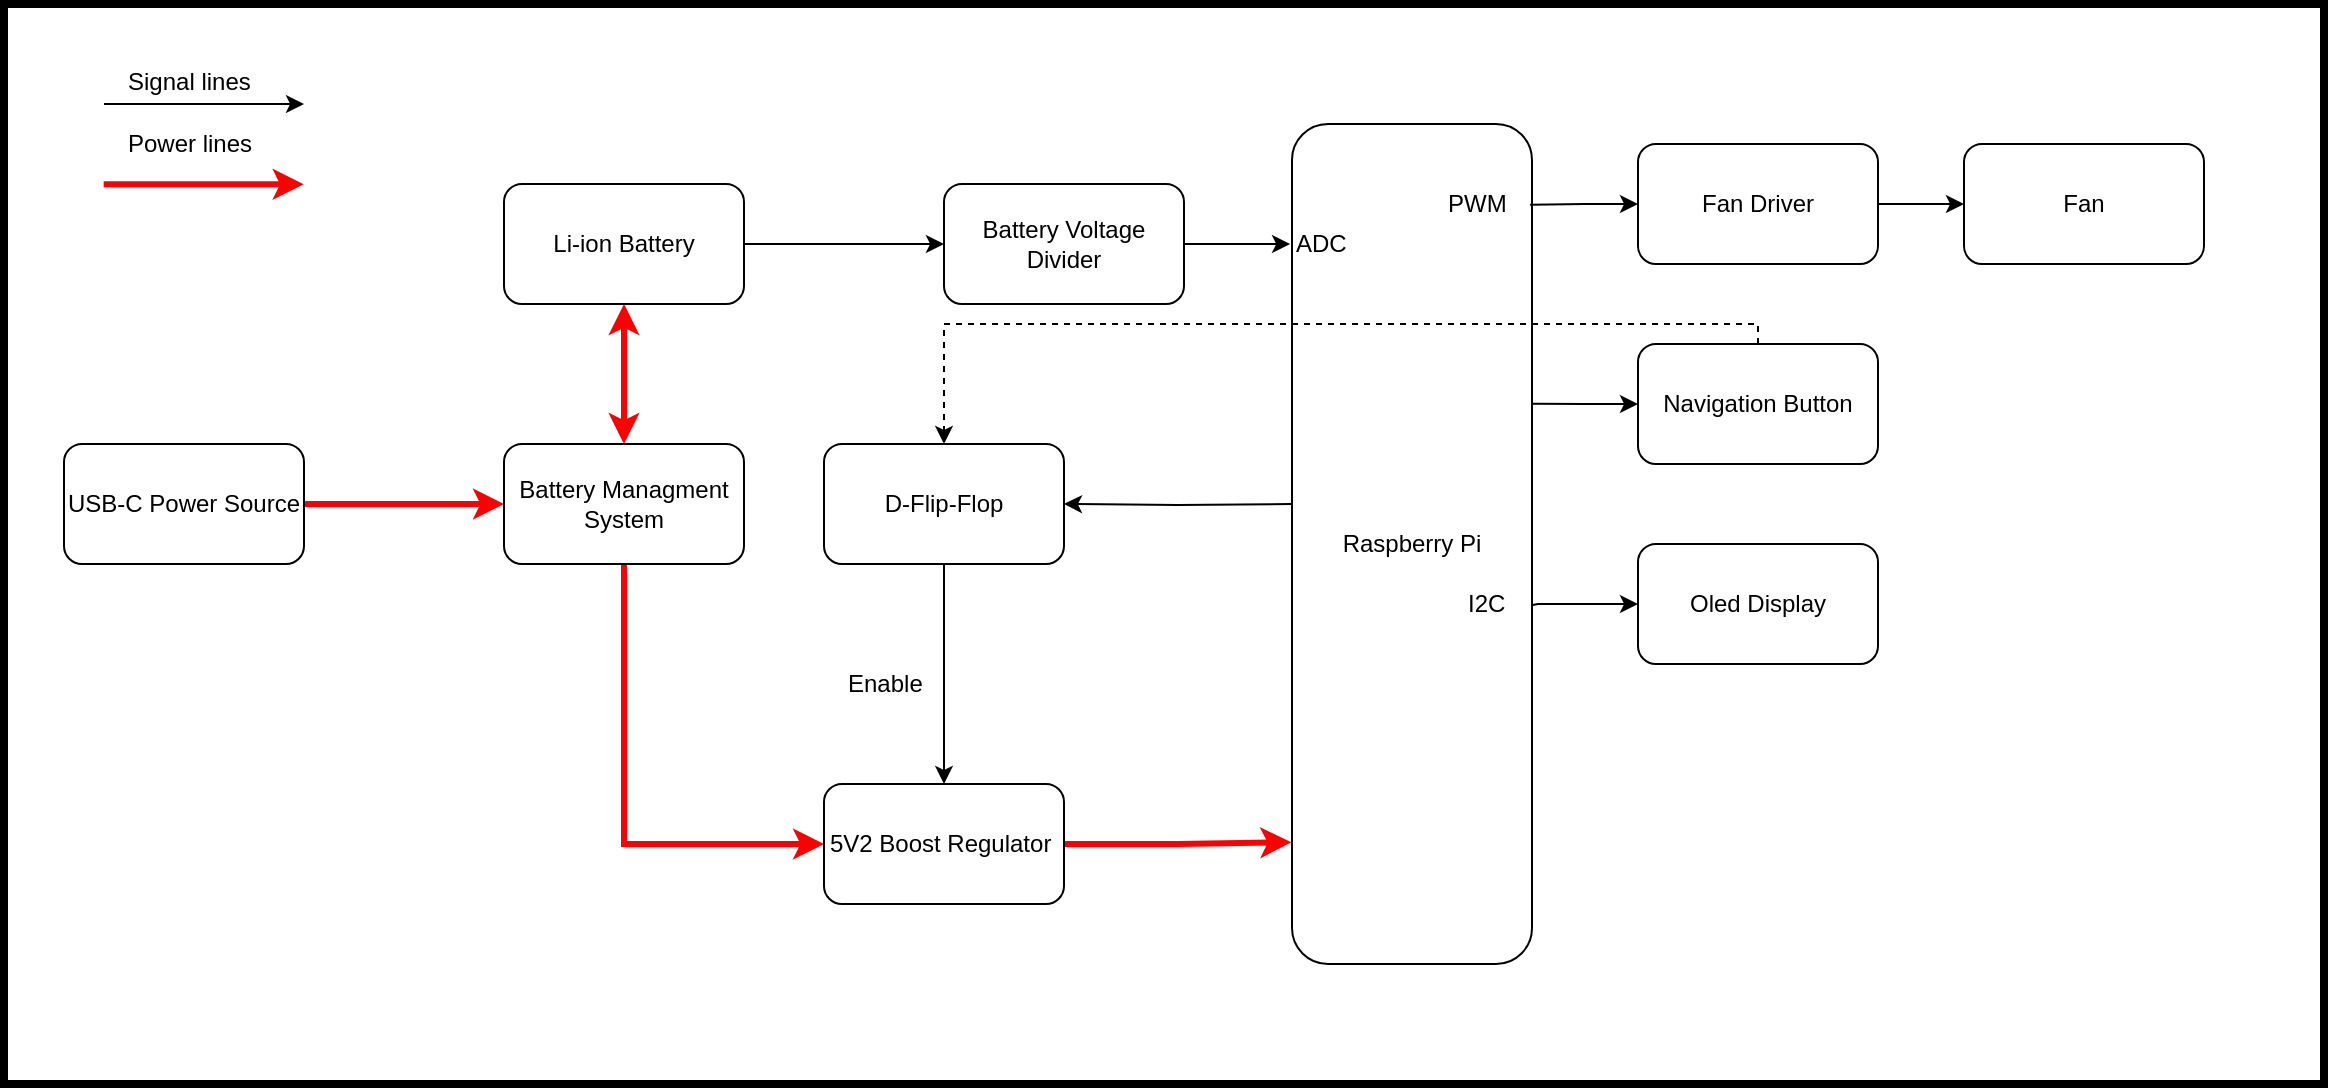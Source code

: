 <mxfile version="13.9.9" type="device"><diagram id="kDLcIXzdxFSRQ1gjOXKr" name="Page-1"><mxGraphModel dx="1086" dy="806" grid="1" gridSize="10" guides="1" tooltips="1" connect="1" arrows="1" fold="1" page="1" pageScale="1" pageWidth="1169" pageHeight="827" math="0" shadow="0"><root><mxCell id="0"/><mxCell id="1" parent="0"/><mxCell id="gEEnpcz5tW3onMNYVai2-53" value="" style="rounded=0;whiteSpace=wrap;html=1;fillColor=none;strokeWidth=4;" parent="1" vertex="1"><mxGeometry x="10" y="10" width="1160" height="540" as="geometry"/></mxCell><mxCell id="gEEnpcz5tW3onMNYVai2-47" style="edgeStyle=orthogonalEdgeStyle;rounded=0;orthogonalLoop=1;jettySize=auto;html=1;exitX=1;exitY=0.5;exitDx=0;exitDy=0;entryX=0;entryY=0.5;entryDx=0;entryDy=0;startArrow=none;startFill=0;" parent="1" source="gEEnpcz5tW3onMNYVai2-1" target="gEEnpcz5tW3onMNYVai2-40" edge="1"><mxGeometry relative="1" as="geometry"/></mxCell><mxCell id="gEEnpcz5tW3onMNYVai2-1" value="Li-ion Battery" style="rounded=1;whiteSpace=wrap;html=1;" parent="1" vertex="1"><mxGeometry x="260" y="100" width="120" height="60" as="geometry"/></mxCell><mxCell id="gEEnpcz5tW3onMNYVai2-11" style="edgeStyle=orthogonalEdgeStyle;rounded=0;orthogonalLoop=1;jettySize=auto;html=1;entryX=0.5;entryY=1;entryDx=0;entryDy=0;startArrow=classic;startFill=1;strokeColor=#FF0000;strokeWidth=3;" parent="1" source="gEEnpcz5tW3onMNYVai2-3" target="gEEnpcz5tW3onMNYVai2-1" edge="1"><mxGeometry relative="1" as="geometry"/></mxCell><mxCell id="gEEnpcz5tW3onMNYVai2-23" style="edgeStyle=orthogonalEdgeStyle;rounded=0;orthogonalLoop=1;jettySize=auto;html=1;entryX=0;entryY=0.5;entryDx=0;entryDy=0;strokeColor=#FF0000;strokeWidth=3;" parent="1" source="gEEnpcz5tW3onMNYVai2-3" target="gEEnpcz5tW3onMNYVai2-7" edge="1"><mxGeometry relative="1" as="geometry"><mxPoint x="380" y="460" as="targetPoint"/><Array as="points"><mxPoint x="320" y="430"/></Array></mxGeometry></mxCell><mxCell id="gEEnpcz5tW3onMNYVai2-3" value="Battery Managment System" style="rounded=1;whiteSpace=wrap;html=1;" parent="1" vertex="1"><mxGeometry x="260" y="230" width="120" height="60" as="geometry"/></mxCell><mxCell id="gEEnpcz5tW3onMNYVai2-13" value="Raspberry Pi" style="rounded=1;whiteSpace=wrap;html=1;" parent="1" vertex="1"><mxGeometry x="654" y="70" width="120" height="420" as="geometry"/></mxCell><mxCell id="gEEnpcz5tW3onMNYVai2-44" style="edgeStyle=orthogonalEdgeStyle;rounded=0;orthogonalLoop=1;jettySize=auto;html=1;exitX=0;exitY=0.5;exitDx=0;exitDy=0;startArrow=classic;startFill=1;endArrow=none;endFill=0;entryX=0.997;entryY=0.573;entryDx=0;entryDy=0;entryPerimeter=0;" parent="1" source="gEEnpcz5tW3onMNYVai2-15" target="gEEnpcz5tW3onMNYVai2-13" edge="1"><mxGeometry relative="1" as="geometry"><mxPoint x="777" y="310" as="targetPoint"/><Array as="points"><mxPoint x="777" y="310"/></Array></mxGeometry></mxCell><mxCell id="gEEnpcz5tW3onMNYVai2-15" value="Oled Display" style="rounded=1;whiteSpace=wrap;html=1;" parent="1" vertex="1"><mxGeometry x="827" y="280" width="120" height="60" as="geometry"/></mxCell><mxCell id="gEEnpcz5tW3onMNYVai2-27" style="edgeStyle=orthogonalEdgeStyle;rounded=0;orthogonalLoop=1;jettySize=auto;html=1;exitX=1;exitY=0.5;exitDx=0;exitDy=0;entryX=-0.003;entryY=0.855;entryDx=0;entryDy=0;strokeColor=#FF0000;strokeWidth=3;entryPerimeter=0;" parent="1" source="gEEnpcz5tW3onMNYVai2-7" target="gEEnpcz5tW3onMNYVai2-13" edge="1"><mxGeometry relative="1" as="geometry"><mxPoint x="970" y="430" as="targetPoint"/><Array as="points"><mxPoint x="597" y="430"/></Array></mxGeometry></mxCell><mxCell id="gEEnpcz5tW3onMNYVai2-7" value="5V2 Boost Regulator&amp;nbsp;" style="rounded=1;whiteSpace=wrap;html=1;" parent="1" vertex="1"><mxGeometry x="420" y="400" width="120" height="60" as="geometry"/></mxCell><mxCell id="gEEnpcz5tW3onMNYVai2-10" style="edgeStyle=orthogonalEdgeStyle;rounded=0;orthogonalLoop=1;jettySize=auto;html=1;exitX=1;exitY=0.5;exitDx=0;exitDy=0;entryX=0;entryY=0.5;entryDx=0;entryDy=0;fillColor=#a20025;strokeColor=#FF0000;strokeWidth=3;" parent="1" source="gEEnpcz5tW3onMNYVai2-8" target="gEEnpcz5tW3onMNYVai2-3" edge="1"><mxGeometry relative="1" as="geometry"/></mxCell><mxCell id="gEEnpcz5tW3onMNYVai2-8" value="USB-C Power Source" style="rounded=1;whiteSpace=wrap;html=1;" parent="1" vertex="1"><mxGeometry x="40" y="230" width="120" height="60" as="geometry"/></mxCell><mxCell id="gEEnpcz5tW3onMNYVai2-43" style="edgeStyle=orthogonalEdgeStyle;rounded=0;orthogonalLoop=1;jettySize=auto;html=1;startArrow=classic;startFill=1;endArrow=none;endFill=0;entryX=1.004;entryY=0.333;entryDx=0;entryDy=0;entryPerimeter=0;" parent="1" source="gEEnpcz5tW3onMNYVai2-17" target="gEEnpcz5tW3onMNYVai2-13" edge="1"><mxGeometry relative="1" as="geometry"><mxPoint x="780" y="210" as="targetPoint"/></mxGeometry></mxCell><mxCell id="8nGW5O1348zXHErUJLNS-6" style="edgeStyle=orthogonalEdgeStyle;rounded=0;orthogonalLoop=1;jettySize=auto;html=1;exitX=0.5;exitY=0;exitDx=0;exitDy=0;entryX=0.5;entryY=0;entryDx=0;entryDy=0;dashed=1;" parent="1" source="gEEnpcz5tW3onMNYVai2-17" target="BwP4QTn4aUR33XA2nLYH-2" edge="1"><mxGeometry relative="1" as="geometry"><Array as="points"><mxPoint x="887" y="170"/><mxPoint x="480" y="170"/></Array></mxGeometry></mxCell><mxCell id="gEEnpcz5tW3onMNYVai2-17" value="Navigation Button" style="rounded=1;whiteSpace=wrap;html=1;" parent="1" vertex="1"><mxGeometry x="827" y="180" width="120" height="60" as="geometry"/></mxCell><mxCell id="gEEnpcz5tW3onMNYVai2-34" value="I2C" style="text;html=1;resizable=0;points=[];autosize=1;align=left;verticalAlign=top;spacingTop=-4;" parent="1" vertex="1"><mxGeometry x="740" y="300" width="30" height="20" as="geometry"/></mxCell><mxCell id="gEEnpcz5tW3onMNYVai2-46" style="edgeStyle=orthogonalEdgeStyle;rounded=0;orthogonalLoop=1;jettySize=auto;html=1;startArrow=none;startFill=0;entryX=-0.024;entryY=0.503;entryDx=0;entryDy=0;entryPerimeter=0;" parent="1" source="gEEnpcz5tW3onMNYVai2-40" target="gEEnpcz5tW3onMNYVai2-51" edge="1"><mxGeometry relative="1" as="geometry"><mxPoint x="650" y="130" as="targetPoint"/></mxGeometry></mxCell><mxCell id="gEEnpcz5tW3onMNYVai2-40" value="Battery Voltage Divider" style="rounded=1;whiteSpace=wrap;html=1;" parent="1" vertex="1"><mxGeometry x="480" y="100" width="120" height="60" as="geometry"/></mxCell><mxCell id="gEEnpcz5tW3onMNYVai2-45" style="edgeStyle=orthogonalEdgeStyle;rounded=0;orthogonalLoop=1;jettySize=auto;html=1;exitX=0;exitY=0.5;exitDx=0;exitDy=0;startArrow=classic;startFill=1;endArrow=none;endFill=0;entryX=0.992;entryY=0.096;entryDx=0;entryDy=0;entryPerimeter=0;" parent="1" source="gEEnpcz5tW3onMNYVai2-41" target="gEEnpcz5tW3onMNYVai2-13" edge="1"><mxGeometry relative="1" as="geometry"><mxPoint x="780" y="110.143" as="targetPoint"/></mxGeometry></mxCell><mxCell id="8nGW5O1348zXHErUJLNS-3" style="edgeStyle=orthogonalEdgeStyle;rounded=0;orthogonalLoop=1;jettySize=auto;html=1;entryX=0;entryY=0.5;entryDx=0;entryDy=0;" parent="1" source="gEEnpcz5tW3onMNYVai2-41" target="8nGW5O1348zXHErUJLNS-2" edge="1"><mxGeometry relative="1" as="geometry"/></mxCell><mxCell id="gEEnpcz5tW3onMNYVai2-41" value="Fan Driver" style="rounded=1;whiteSpace=wrap;html=1;" parent="1" vertex="1"><mxGeometry x="827" y="80" width="120" height="60" as="geometry"/></mxCell><mxCell id="gEEnpcz5tW3onMNYVai2-50" value="PWM" style="text;html=1;resizable=0;points=[];autosize=1;align=left;verticalAlign=top;spacingTop=-4;" parent="1" vertex="1"><mxGeometry x="730" y="100" width="40" height="20" as="geometry"/></mxCell><mxCell id="gEEnpcz5tW3onMNYVai2-51" value="ADC" style="text;html=1;resizable=0;points=[];autosize=1;align=left;verticalAlign=top;spacingTop=-4;" parent="1" vertex="1"><mxGeometry x="654" y="120" width="40" height="20" as="geometry"/></mxCell><mxCell id="BwP4QTn4aUR33XA2nLYH-5" style="edgeStyle=orthogonalEdgeStyle;rounded=0;orthogonalLoop=1;jettySize=auto;html=1;exitX=0.5;exitY=1;exitDx=0;exitDy=0;entryX=0.5;entryY=0;entryDx=0;entryDy=0;startArrow=none;startFill=0;endArrow=classic;endFill=1;" parent="1" source="BwP4QTn4aUR33XA2nLYH-2" target="gEEnpcz5tW3onMNYVai2-7" edge="1"><mxGeometry relative="1" as="geometry"/></mxCell><mxCell id="BwP4QTn4aUR33XA2nLYH-2" value="D-Flip-Flop" style="rounded=1;whiteSpace=wrap;html=1;" parent="1" vertex="1"><mxGeometry x="420" y="230" width="120" height="60" as="geometry"/></mxCell><mxCell id="BwP4QTn4aUR33XA2nLYH-4" value="Enable" style="text;html=1;resizable=0;points=[];autosize=1;align=left;verticalAlign=top;spacingTop=-4;" parent="1" vertex="1"><mxGeometry x="430" y="340" width="50" height="20" as="geometry"/></mxCell><mxCell id="BwP4QTn4aUR33XA2nLYH-6" style="edgeStyle=orthogonalEdgeStyle;rounded=0;orthogonalLoop=1;jettySize=auto;html=1;exitX=1;exitY=0.5;exitDx=0;exitDy=0;entryX=0;entryY=0.5;entryDx=0;entryDy=0;fillColor=#a20025;strokeColor=#FF0000;strokeWidth=3;" parent="1" edge="1"><mxGeometry relative="1" as="geometry"><mxPoint x="59.833" y="100.167" as="sourcePoint"/><mxPoint x="159.833" y="100.167" as="targetPoint"/></mxGeometry></mxCell><mxCell id="BwP4QTn4aUR33XA2nLYH-7" value="Power lines" style="text;html=1;resizable=0;points=[];autosize=1;align=left;verticalAlign=top;spacingTop=-4;" parent="1" vertex="1"><mxGeometry x="70" y="70" width="80" height="20" as="geometry"/></mxCell><mxCell id="BwP4QTn4aUR33XA2nLYH-8" style="edgeStyle=orthogonalEdgeStyle;rounded=0;orthogonalLoop=1;jettySize=auto;html=1;exitX=1;exitY=0.5;exitDx=0;exitDy=0;entryX=0;entryY=0.5;entryDx=0;entryDy=0;fillColor=#a20025;strokeColor=#000000;strokeWidth=1;" parent="1" edge="1"><mxGeometry relative="1" as="geometry"><mxPoint x="60.003" y="59.997" as="sourcePoint"/><mxPoint x="160.003" y="59.997" as="targetPoint"/></mxGeometry></mxCell><mxCell id="BwP4QTn4aUR33XA2nLYH-9" value="Signal lines" style="text;html=1;resizable=0;points=[];autosize=1;align=left;verticalAlign=top;spacingTop=-4;" parent="1" vertex="1"><mxGeometry x="70" y="39" width="80" height="20" as="geometry"/></mxCell><mxCell id="8nGW5O1348zXHErUJLNS-2" value="Fan" style="rounded=1;whiteSpace=wrap;html=1;" parent="1" vertex="1"><mxGeometry x="990" y="80" width="120" height="60" as="geometry"/></mxCell><mxCell id="8nGW5O1348zXHErUJLNS-5" style="edgeStyle=orthogonalEdgeStyle;rounded=0;orthogonalLoop=1;jettySize=auto;html=1;" parent="1" target="BwP4QTn4aUR33XA2nLYH-2" edge="1"><mxGeometry relative="1" as="geometry"><mxPoint x="654" y="260" as="sourcePoint"/></mxGeometry></mxCell></root></mxGraphModel></diagram></mxfile>
